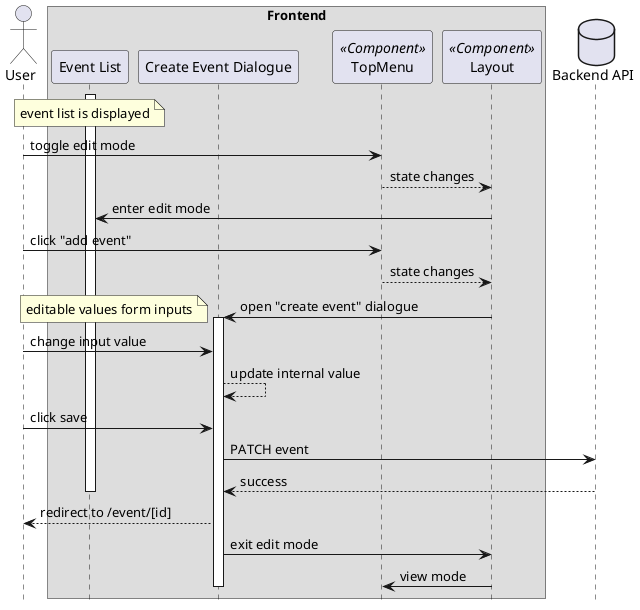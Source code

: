@startuml "Add Event"
hide footbox

actor User as user
box "Frontend"
participant "Event List" as eventlist
participant "Create Event Dialogue" as createdialogue
participant TopMenu as topmenu <<Component>>
participant Layout as layout <<Component>>
end box
database "Backend API" as api

note over eventlist : event list is displayed

activate eventlist
user -> topmenu : toggle edit mode
topmenu --> layout : state changes
layout -> eventlist : enter edit mode
user -> topmenu : click "add event"
topmenu --> layout : state changes
layout -> createdialogue : open "create event" dialogue
activate createdialogue
note left : editable values form inputs
user -> createdialogue : change input value
createdialogue --> createdialogue : update internal value

user -> createdialogue : click save
createdialogue -> api : PATCH event
api --> createdialogue : success
deactivate eventlist
createdialogue --> user : redirect to /event/[id]
createdialogue -> layout : exit edit mode
layout -> topmenu : view mode
deactivate createdialogue

@enduml
